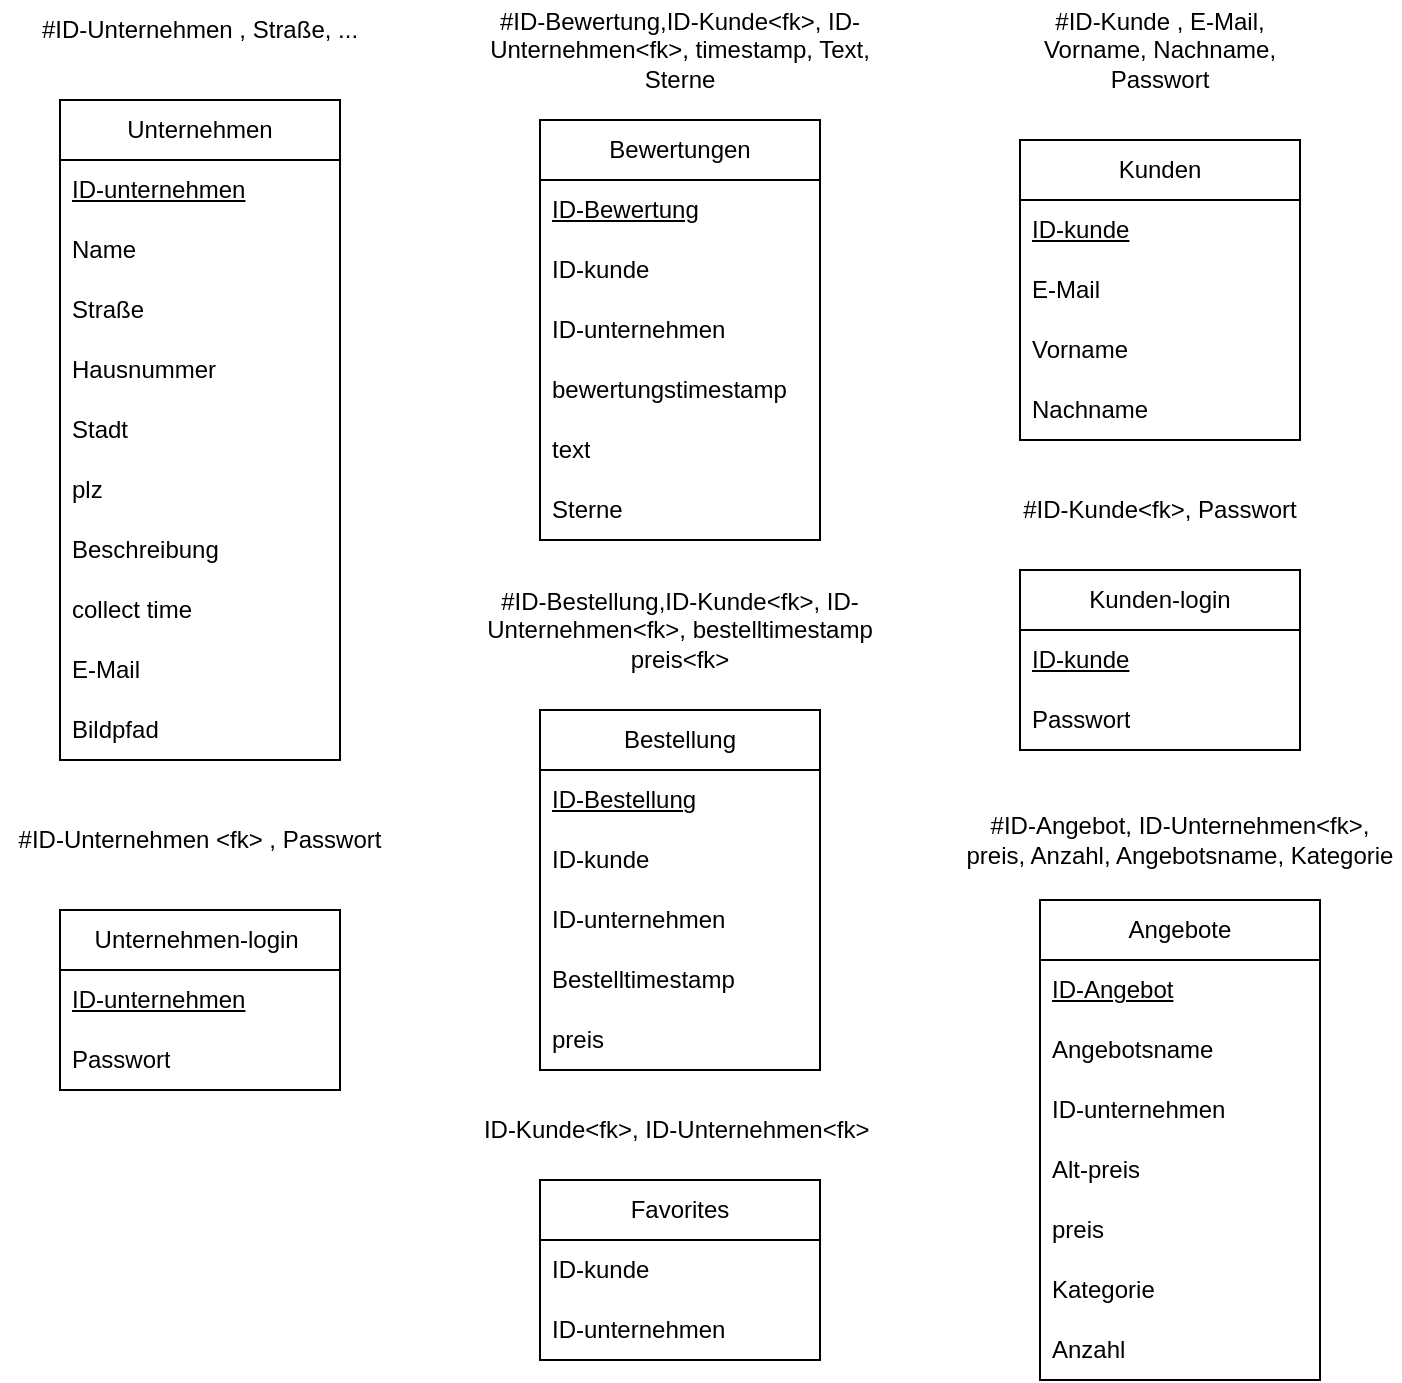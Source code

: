 <mxfile version="24.3.1" type="github">
  <diagram name="Seite-1" id="XpK8K5Z0zX7sCUyw5Zin">
    <mxGraphModel dx="966" dy="740" grid="1" gridSize="10" guides="1" tooltips="1" connect="1" arrows="1" fold="1" page="1" pageScale="1" pageWidth="827" pageHeight="1169" math="0" shadow="0">
      <root>
        <mxCell id="0" />
        <mxCell id="1" parent="0" />
        <mxCell id="WlFH5THysrJuf5H0K-VH-1" value="Unternehmen" style="swimlane;fontStyle=0;childLayout=stackLayout;horizontal=1;startSize=30;horizontalStack=0;resizeParent=1;resizeParentMax=0;resizeLast=0;collapsible=1;marginBottom=0;whiteSpace=wrap;html=1;" parent="1" vertex="1">
          <mxGeometry x="80" y="70" width="140" height="330" as="geometry" />
        </mxCell>
        <mxCell id="WlFH5THysrJuf5H0K-VH-28" value="ID-unternehmen" style="text;strokeColor=none;fillColor=none;align=left;verticalAlign=middle;spacingLeft=4;spacingRight=4;overflow=hidden;points=[[0,0.5],[1,0.5]];portConstraint=eastwest;rotatable=0;whiteSpace=wrap;html=1;fontStyle=4" parent="WlFH5THysrJuf5H0K-VH-1" vertex="1">
          <mxGeometry y="30" width="140" height="30" as="geometry" />
        </mxCell>
        <mxCell id="WlFH5THysrJuf5H0K-VH-46" value="Name" style="text;strokeColor=none;fillColor=none;align=left;verticalAlign=middle;spacingLeft=4;spacingRight=4;overflow=hidden;points=[[0,0.5],[1,0.5]];portConstraint=eastwest;rotatable=0;whiteSpace=wrap;html=1;fontStyle=0" parent="WlFH5THysrJuf5H0K-VH-1" vertex="1">
          <mxGeometry y="60" width="140" height="30" as="geometry" />
        </mxCell>
        <mxCell id="WlFH5THysrJuf5H0K-VH-15" value="Straße" style="text;strokeColor=none;fillColor=none;align=left;verticalAlign=middle;spacingLeft=4;spacingRight=4;overflow=hidden;points=[[0,0.5],[1,0.5]];portConstraint=eastwest;rotatable=0;whiteSpace=wrap;html=1;" parent="WlFH5THysrJuf5H0K-VH-1" vertex="1">
          <mxGeometry y="90" width="140" height="30" as="geometry" />
        </mxCell>
        <mxCell id="WlFH5THysrJuf5H0K-VH-18" value="Hausnummer" style="text;strokeColor=none;fillColor=none;align=left;verticalAlign=middle;spacingLeft=4;spacingRight=4;overflow=hidden;points=[[0,0.5],[1,0.5]];portConstraint=eastwest;rotatable=0;whiteSpace=wrap;html=1;" parent="WlFH5THysrJuf5H0K-VH-1" vertex="1">
          <mxGeometry y="120" width="140" height="30" as="geometry" />
        </mxCell>
        <mxCell id="WlFH5THysrJuf5H0K-VH-17" value="Stadt" style="text;strokeColor=none;fillColor=none;align=left;verticalAlign=middle;spacingLeft=4;spacingRight=4;overflow=hidden;points=[[0,0.5],[1,0.5]];portConstraint=eastwest;rotatable=0;whiteSpace=wrap;html=1;" parent="WlFH5THysrJuf5H0K-VH-1" vertex="1">
          <mxGeometry y="150" width="140" height="30" as="geometry" />
        </mxCell>
        <mxCell id="WlFH5THysrJuf5H0K-VH-19" value="plz" style="text;strokeColor=none;fillColor=none;align=left;verticalAlign=middle;spacingLeft=4;spacingRight=4;overflow=hidden;points=[[0,0.5],[1,0.5]];portConstraint=eastwest;rotatable=0;whiteSpace=wrap;html=1;" parent="WlFH5THysrJuf5H0K-VH-1" vertex="1">
          <mxGeometry y="180" width="140" height="30" as="geometry" />
        </mxCell>
        <mxCell id="WlFH5THysrJuf5H0K-VH-47" value="Beschreibung" style="text;strokeColor=none;fillColor=none;align=left;verticalAlign=middle;spacingLeft=4;spacingRight=4;overflow=hidden;points=[[0,0.5],[1,0.5]];portConstraint=eastwest;rotatable=0;whiteSpace=wrap;html=1;" parent="WlFH5THysrJuf5H0K-VH-1" vertex="1">
          <mxGeometry y="210" width="140" height="30" as="geometry" />
        </mxCell>
        <mxCell id="WlFH5THysrJuf5H0K-VH-52" value="collect time" style="text;strokeColor=none;fillColor=none;align=left;verticalAlign=middle;spacingLeft=4;spacingRight=4;overflow=hidden;points=[[0,0.5],[1,0.5]];portConstraint=eastwest;rotatable=0;whiteSpace=wrap;html=1;" parent="WlFH5THysrJuf5H0K-VH-1" vertex="1">
          <mxGeometry y="240" width="140" height="30" as="geometry" />
        </mxCell>
        <mxCell id="4j5FzDJvJHZ0aMeMSTDo-20" value="E-Mail" style="text;strokeColor=none;fillColor=none;align=left;verticalAlign=middle;spacingLeft=4;spacingRight=4;overflow=hidden;points=[[0,0.5],[1,0.5]];portConstraint=eastwest;rotatable=0;whiteSpace=wrap;html=1;fontStyle=0" vertex="1" parent="WlFH5THysrJuf5H0K-VH-1">
          <mxGeometry y="270" width="140" height="30" as="geometry" />
        </mxCell>
        <mxCell id="4j5FzDJvJHZ0aMeMSTDo-44" value="Bildpfad" style="text;strokeColor=none;fillColor=none;align=left;verticalAlign=middle;spacingLeft=4;spacingRight=4;overflow=hidden;points=[[0,0.5],[1,0.5]];portConstraint=eastwest;rotatable=0;whiteSpace=wrap;html=1;" vertex="1" parent="WlFH5THysrJuf5H0K-VH-1">
          <mxGeometry y="300" width="140" height="30" as="geometry" />
        </mxCell>
        <mxCell id="WlFH5THysrJuf5H0K-VH-5" value="Kunden" style="swimlane;fontStyle=0;childLayout=stackLayout;horizontal=1;startSize=30;horizontalStack=0;resizeParent=1;resizeParentMax=0;resizeLast=0;collapsible=1;marginBottom=0;whiteSpace=wrap;html=1;" parent="1" vertex="1">
          <mxGeometry x="560" y="90" width="140" height="150" as="geometry" />
        </mxCell>
        <mxCell id="WlFH5THysrJuf5H0K-VH-6" value="ID-kunde" style="text;strokeColor=none;fillColor=none;align=left;verticalAlign=middle;spacingLeft=4;spacingRight=4;overflow=hidden;points=[[0,0.5],[1,0.5]];portConstraint=eastwest;rotatable=0;whiteSpace=wrap;html=1;fontStyle=4" parent="WlFH5THysrJuf5H0K-VH-5" vertex="1">
          <mxGeometry y="30" width="140" height="30" as="geometry" />
        </mxCell>
        <mxCell id="WlFH5THysrJuf5H0K-VH-63" value="E-Mail" style="text;strokeColor=none;fillColor=none;align=left;verticalAlign=middle;spacingLeft=4;spacingRight=4;overflow=hidden;points=[[0,0.5],[1,0.5]];portConstraint=eastwest;rotatable=0;whiteSpace=wrap;html=1;fontStyle=0" parent="WlFH5THysrJuf5H0K-VH-5" vertex="1">
          <mxGeometry y="60" width="140" height="30" as="geometry" />
        </mxCell>
        <mxCell id="WlFH5THysrJuf5H0K-VH-7" value="Vorname" style="text;strokeColor=none;fillColor=none;align=left;verticalAlign=middle;spacingLeft=4;spacingRight=4;overflow=hidden;points=[[0,0.5],[1,0.5]];portConstraint=eastwest;rotatable=0;whiteSpace=wrap;html=1;" parent="WlFH5THysrJuf5H0K-VH-5" vertex="1">
          <mxGeometry y="90" width="140" height="30" as="geometry" />
        </mxCell>
        <mxCell id="WlFH5THysrJuf5H0K-VH-8" value="Nachname" style="text;strokeColor=none;fillColor=none;align=left;verticalAlign=middle;spacingLeft=4;spacingRight=4;overflow=hidden;points=[[0,0.5],[1,0.5]];portConstraint=eastwest;rotatable=0;whiteSpace=wrap;html=1;" parent="WlFH5THysrJuf5H0K-VH-5" vertex="1">
          <mxGeometry y="120" width="140" height="30" as="geometry" />
        </mxCell>
        <mxCell id="WlFH5THysrJuf5H0K-VH-20" value="Bewertungen" style="swimlane;fontStyle=0;childLayout=stackLayout;horizontal=1;startSize=30;horizontalStack=0;resizeParent=1;resizeParentMax=0;resizeLast=0;collapsible=1;marginBottom=0;whiteSpace=wrap;html=1;" parent="1" vertex="1">
          <mxGeometry x="320" y="80" width="140" height="210" as="geometry" />
        </mxCell>
        <mxCell id="4j5FzDJvJHZ0aMeMSTDo-2" value="&lt;u&gt;ID-Bewertung&lt;/u&gt;" style="text;strokeColor=none;fillColor=none;align=left;verticalAlign=middle;spacingLeft=4;spacingRight=4;overflow=hidden;points=[[0,0.5],[1,0.5]];portConstraint=eastwest;rotatable=0;whiteSpace=wrap;html=1;fontStyle=0" vertex="1" parent="WlFH5THysrJuf5H0K-VH-20">
          <mxGeometry y="30" width="140" height="30" as="geometry" />
        </mxCell>
        <mxCell id="WlFH5THysrJuf5H0K-VH-21" value="ID-kunde&amp;nbsp;" style="text;strokeColor=none;fillColor=none;align=left;verticalAlign=middle;spacingLeft=4;spacingRight=4;overflow=hidden;points=[[0,0.5],[1,0.5]];portConstraint=eastwest;rotatable=0;whiteSpace=wrap;html=1;fontStyle=0" parent="WlFH5THysrJuf5H0K-VH-20" vertex="1">
          <mxGeometry y="60" width="140" height="30" as="geometry" />
        </mxCell>
        <mxCell id="WlFH5THysrJuf5H0K-VH-35" value="ID-unternehmen" style="text;strokeColor=none;fillColor=none;align=left;verticalAlign=middle;spacingLeft=4;spacingRight=4;overflow=hidden;points=[[0,0.5],[1,0.5]];portConstraint=eastwest;rotatable=0;whiteSpace=wrap;html=1;fontStyle=0" parent="WlFH5THysrJuf5H0K-VH-20" vertex="1">
          <mxGeometry y="90" width="140" height="30" as="geometry" />
        </mxCell>
        <mxCell id="WlFH5THysrJuf5H0K-VH-61" value="bewertungstimestamp" style="text;strokeColor=none;fillColor=none;align=left;verticalAlign=middle;spacingLeft=4;spacingRight=4;overflow=hidden;points=[[0,0.5],[1,0.5]];portConstraint=eastwest;rotatable=0;whiteSpace=wrap;html=1;fontStyle=0" parent="WlFH5THysrJuf5H0K-VH-20" vertex="1">
          <mxGeometry y="120" width="140" height="30" as="geometry" />
        </mxCell>
        <mxCell id="WlFH5THysrJuf5H0K-VH-22" value="text" style="text;strokeColor=none;fillColor=none;align=left;verticalAlign=middle;spacingLeft=4;spacingRight=4;overflow=hidden;points=[[0,0.5],[1,0.5]];portConstraint=eastwest;rotatable=0;whiteSpace=wrap;html=1;" parent="WlFH5THysrJuf5H0K-VH-20" vertex="1">
          <mxGeometry y="150" width="140" height="30" as="geometry" />
        </mxCell>
        <mxCell id="WlFH5THysrJuf5H0K-VH-23" value="Sterne" style="text;strokeColor=none;fillColor=none;align=left;verticalAlign=middle;spacingLeft=4;spacingRight=4;overflow=hidden;points=[[0,0.5],[1,0.5]];portConstraint=eastwest;rotatable=0;whiteSpace=wrap;html=1;" parent="WlFH5THysrJuf5H0K-VH-20" vertex="1">
          <mxGeometry y="180" width="140" height="30" as="geometry" />
        </mxCell>
        <mxCell id="WlFH5THysrJuf5H0K-VH-66" value="#ID-Bewertung,ID-Kunde&amp;lt;fk&amp;gt;, ID-Unternehmen&amp;lt;fk&amp;gt;, timestamp, Text, Sterne" style="text;html=1;align=center;verticalAlign=middle;whiteSpace=wrap;rounded=0;" parent="1" vertex="1">
          <mxGeometry x="280" y="30" width="220" height="30" as="geometry" />
        </mxCell>
        <mxCell id="WlFH5THysrJuf5H0K-VH-67" value="#ID-Kunde , E-Mail, Vorname, Nachname, Passwort" style="text;html=1;align=center;verticalAlign=middle;whiteSpace=wrap;rounded=0;" parent="1" vertex="1">
          <mxGeometry x="550" y="30" width="160" height="30" as="geometry" />
        </mxCell>
        <mxCell id="WlFH5THysrJuf5H0K-VH-72" value="#ID-Unternehmen , Straße, ..." style="text;html=1;align=center;verticalAlign=middle;whiteSpace=wrap;rounded=0;" parent="1" vertex="1">
          <mxGeometry x="50" y="20" width="200" height="30" as="geometry" />
        </mxCell>
        <mxCell id="4j5FzDJvJHZ0aMeMSTDo-3" value="Kunden-login" style="swimlane;fontStyle=0;childLayout=stackLayout;horizontal=1;startSize=30;horizontalStack=0;resizeParent=1;resizeParentMax=0;resizeLast=0;collapsible=1;marginBottom=0;whiteSpace=wrap;html=1;" vertex="1" parent="1">
          <mxGeometry x="560" y="305" width="140" height="90" as="geometry" />
        </mxCell>
        <mxCell id="4j5FzDJvJHZ0aMeMSTDo-4" value="ID-kunde" style="text;strokeColor=none;fillColor=none;align=left;verticalAlign=middle;spacingLeft=4;spacingRight=4;overflow=hidden;points=[[0,0.5],[1,0.5]];portConstraint=eastwest;rotatable=0;whiteSpace=wrap;html=1;fontStyle=4" vertex="1" parent="4j5FzDJvJHZ0aMeMSTDo-3">
          <mxGeometry y="30" width="140" height="30" as="geometry" />
        </mxCell>
        <mxCell id="4j5FzDJvJHZ0aMeMSTDo-8" value="Passwort" style="text;strokeColor=none;fillColor=none;align=left;verticalAlign=middle;spacingLeft=4;spacingRight=4;overflow=hidden;points=[[0,0.5],[1,0.5]];portConstraint=eastwest;rotatable=0;whiteSpace=wrap;html=1;" vertex="1" parent="4j5FzDJvJHZ0aMeMSTDo-3">
          <mxGeometry y="60" width="140" height="30" as="geometry" />
        </mxCell>
        <mxCell id="4j5FzDJvJHZ0aMeMSTDo-9" value="#ID-Kunde&amp;lt;fk&amp;gt;, Passwort" style="text;html=1;align=center;verticalAlign=middle;whiteSpace=wrap;rounded=0;" vertex="1" parent="1">
          <mxGeometry x="550" y="260" width="160" height="30" as="geometry" />
        </mxCell>
        <mxCell id="4j5FzDJvJHZ0aMeMSTDo-10" value="Unternehmen-login&amp;nbsp;" style="swimlane;fontStyle=0;childLayout=stackLayout;horizontal=1;startSize=30;horizontalStack=0;resizeParent=1;resizeParentMax=0;resizeLast=0;collapsible=1;marginBottom=0;whiteSpace=wrap;html=1;" vertex="1" parent="1">
          <mxGeometry x="80" y="475" width="140" height="90" as="geometry" />
        </mxCell>
        <mxCell id="4j5FzDJvJHZ0aMeMSTDo-11" value="ID-unternehmen" style="text;strokeColor=none;fillColor=none;align=left;verticalAlign=middle;spacingLeft=4;spacingRight=4;overflow=hidden;points=[[0,0.5],[1,0.5]];portConstraint=eastwest;rotatable=0;whiteSpace=wrap;html=1;fontStyle=4" vertex="1" parent="4j5FzDJvJHZ0aMeMSTDo-10">
          <mxGeometry y="30" width="140" height="30" as="geometry" />
        </mxCell>
        <mxCell id="4j5FzDJvJHZ0aMeMSTDo-19" value="Passwort" style="text;strokeColor=none;fillColor=none;align=left;verticalAlign=middle;spacingLeft=4;spacingRight=4;overflow=hidden;points=[[0,0.5],[1,0.5]];portConstraint=eastwest;rotatable=0;whiteSpace=wrap;html=1;" vertex="1" parent="4j5FzDJvJHZ0aMeMSTDo-10">
          <mxGeometry y="60" width="140" height="30" as="geometry" />
        </mxCell>
        <mxCell id="4j5FzDJvJHZ0aMeMSTDo-21" value="#ID-Unternehmen &amp;lt;fk&amp;gt; , Passwort" style="text;html=1;align=center;verticalAlign=middle;whiteSpace=wrap;rounded=0;" vertex="1" parent="1">
          <mxGeometry x="50" y="425" width="200" height="30" as="geometry" />
        </mxCell>
        <mxCell id="4j5FzDJvJHZ0aMeMSTDo-22" value="Bestellung" style="swimlane;fontStyle=0;childLayout=stackLayout;horizontal=1;startSize=30;horizontalStack=0;resizeParent=1;resizeParentMax=0;resizeLast=0;collapsible=1;marginBottom=0;whiteSpace=wrap;html=1;" vertex="1" parent="1">
          <mxGeometry x="320" y="375" width="140" height="180" as="geometry" />
        </mxCell>
        <mxCell id="4j5FzDJvJHZ0aMeMSTDo-23" value="&lt;u&gt;ID-Bestellung&lt;/u&gt;" style="text;strokeColor=none;fillColor=none;align=left;verticalAlign=middle;spacingLeft=4;spacingRight=4;overflow=hidden;points=[[0,0.5],[1,0.5]];portConstraint=eastwest;rotatable=0;whiteSpace=wrap;html=1;fontStyle=0" vertex="1" parent="4j5FzDJvJHZ0aMeMSTDo-22">
          <mxGeometry y="30" width="140" height="30" as="geometry" />
        </mxCell>
        <mxCell id="4j5FzDJvJHZ0aMeMSTDo-24" value="ID-kunde&amp;nbsp;" style="text;strokeColor=none;fillColor=none;align=left;verticalAlign=middle;spacingLeft=4;spacingRight=4;overflow=hidden;points=[[0,0.5],[1,0.5]];portConstraint=eastwest;rotatable=0;whiteSpace=wrap;html=1;fontStyle=0" vertex="1" parent="4j5FzDJvJHZ0aMeMSTDo-22">
          <mxGeometry y="60" width="140" height="30" as="geometry" />
        </mxCell>
        <mxCell id="4j5FzDJvJHZ0aMeMSTDo-25" value="ID-unternehmen" style="text;strokeColor=none;fillColor=none;align=left;verticalAlign=middle;spacingLeft=4;spacingRight=4;overflow=hidden;points=[[0,0.5],[1,0.5]];portConstraint=eastwest;rotatable=0;whiteSpace=wrap;html=1;fontStyle=0" vertex="1" parent="4j5FzDJvJHZ0aMeMSTDo-22">
          <mxGeometry y="90" width="140" height="30" as="geometry" />
        </mxCell>
        <mxCell id="4j5FzDJvJHZ0aMeMSTDo-31" value="Bestelltimestamp" style="text;strokeColor=none;fillColor=none;align=left;verticalAlign=middle;spacingLeft=4;spacingRight=4;overflow=hidden;points=[[0,0.5],[1,0.5]];portConstraint=eastwest;rotatable=0;whiteSpace=wrap;html=1;fontStyle=0" vertex="1" parent="4j5FzDJvJHZ0aMeMSTDo-22">
          <mxGeometry y="120" width="140" height="30" as="geometry" />
        </mxCell>
        <mxCell id="4j5FzDJvJHZ0aMeMSTDo-38" value="preis" style="text;strokeColor=none;fillColor=none;align=left;verticalAlign=middle;spacingLeft=4;spacingRight=4;overflow=hidden;points=[[0,0.5],[1,0.5]];portConstraint=eastwest;rotatable=0;whiteSpace=wrap;html=1;fontStyle=0" vertex="1" parent="4j5FzDJvJHZ0aMeMSTDo-22">
          <mxGeometry y="150" width="140" height="30" as="geometry" />
        </mxCell>
        <mxCell id="4j5FzDJvJHZ0aMeMSTDo-29" value="#ID-Bestellung,ID-Kunde&amp;lt;fk&amp;gt;, ID-Unternehmen&amp;lt;fk&amp;gt;, bestelltimestamp&lt;div&gt;preis&amp;lt;fk&amp;gt;&lt;/div&gt;" style="text;html=1;align=center;verticalAlign=middle;whiteSpace=wrap;rounded=0;" vertex="1" parent="1">
          <mxGeometry x="280" y="320" width="220" height="30" as="geometry" />
        </mxCell>
        <mxCell id="4j5FzDJvJHZ0aMeMSTDo-32" value="Angebote" style="swimlane;fontStyle=0;childLayout=stackLayout;horizontal=1;startSize=30;horizontalStack=0;resizeParent=1;resizeParentMax=0;resizeLast=0;collapsible=1;marginBottom=0;whiteSpace=wrap;html=1;" vertex="1" parent="1">
          <mxGeometry x="570" y="470" width="140" height="240" as="geometry" />
        </mxCell>
        <mxCell id="4j5FzDJvJHZ0aMeMSTDo-33" value="&lt;u&gt;ID-Angebot&lt;/u&gt;" style="text;strokeColor=none;fillColor=none;align=left;verticalAlign=middle;spacingLeft=4;spacingRight=4;overflow=hidden;points=[[0,0.5],[1,0.5]];portConstraint=eastwest;rotatable=0;whiteSpace=wrap;html=1;fontStyle=0" vertex="1" parent="4j5FzDJvJHZ0aMeMSTDo-32">
          <mxGeometry y="30" width="140" height="30" as="geometry" />
        </mxCell>
        <mxCell id="4j5FzDJvJHZ0aMeMSTDo-45" value="Angebotsname" style="text;strokeColor=none;fillColor=none;align=left;verticalAlign=middle;spacingLeft=4;spacingRight=4;overflow=hidden;points=[[0,0.5],[1,0.5]];portConstraint=eastwest;rotatable=0;whiteSpace=wrap;html=1;fontStyle=0" vertex="1" parent="4j5FzDJvJHZ0aMeMSTDo-32">
          <mxGeometry y="60" width="140" height="30" as="geometry" />
        </mxCell>
        <mxCell id="4j5FzDJvJHZ0aMeMSTDo-35" value="ID-unternehmen" style="text;strokeColor=none;fillColor=none;align=left;verticalAlign=middle;spacingLeft=4;spacingRight=4;overflow=hidden;points=[[0,0.5],[1,0.5]];portConstraint=eastwest;rotatable=0;whiteSpace=wrap;html=1;fontStyle=0" vertex="1" parent="4j5FzDJvJHZ0aMeMSTDo-32">
          <mxGeometry y="90" width="140" height="30" as="geometry" />
        </mxCell>
        <mxCell id="4j5FzDJvJHZ0aMeMSTDo-54" value="Alt-preis" style="text;strokeColor=none;fillColor=none;align=left;verticalAlign=middle;spacingLeft=4;spacingRight=4;overflow=hidden;points=[[0,0.5],[1,0.5]];portConstraint=eastwest;rotatable=0;whiteSpace=wrap;html=1;fontStyle=0" vertex="1" parent="4j5FzDJvJHZ0aMeMSTDo-32">
          <mxGeometry y="120" width="140" height="30" as="geometry" />
        </mxCell>
        <mxCell id="4j5FzDJvJHZ0aMeMSTDo-30" value="preis" style="text;strokeColor=none;fillColor=none;align=left;verticalAlign=middle;spacingLeft=4;spacingRight=4;overflow=hidden;points=[[0,0.5],[1,0.5]];portConstraint=eastwest;rotatable=0;whiteSpace=wrap;html=1;fontStyle=0" vertex="1" parent="4j5FzDJvJHZ0aMeMSTDo-32">
          <mxGeometry y="150" width="140" height="30" as="geometry" />
        </mxCell>
        <mxCell id="4j5FzDJvJHZ0aMeMSTDo-46" value="Kategorie" style="text;strokeColor=none;fillColor=none;align=left;verticalAlign=middle;spacingLeft=4;spacingRight=4;overflow=hidden;points=[[0,0.5],[1,0.5]];portConstraint=eastwest;rotatable=0;whiteSpace=wrap;html=1;" vertex="1" parent="4j5FzDJvJHZ0aMeMSTDo-32">
          <mxGeometry y="180" width="140" height="30" as="geometry" />
        </mxCell>
        <mxCell id="4j5FzDJvJHZ0aMeMSTDo-43" value="Anzahl" style="text;strokeColor=none;fillColor=none;align=left;verticalAlign=middle;spacingLeft=4;spacingRight=4;overflow=hidden;points=[[0,0.5],[1,0.5]];portConstraint=eastwest;rotatable=0;whiteSpace=wrap;html=1;fontStyle=0" vertex="1" parent="4j5FzDJvJHZ0aMeMSTDo-32">
          <mxGeometry y="210" width="140" height="30" as="geometry" />
        </mxCell>
        <mxCell id="4j5FzDJvJHZ0aMeMSTDo-37" value="#ID-Angebot, ID-Unternehmen&amp;lt;fk&amp;gt;, preis, Anzahl, Angebotsname, Kategorie" style="text;html=1;align=center;verticalAlign=middle;whiteSpace=wrap;rounded=0;" vertex="1" parent="1">
          <mxGeometry x="530" y="425" width="220" height="30" as="geometry" />
        </mxCell>
        <mxCell id="4j5FzDJvJHZ0aMeMSTDo-47" value="Favorites" style="swimlane;fontStyle=0;childLayout=stackLayout;horizontal=1;startSize=30;horizontalStack=0;resizeParent=1;resizeParentMax=0;resizeLast=0;collapsible=1;marginBottom=0;whiteSpace=wrap;html=1;" vertex="1" parent="1">
          <mxGeometry x="320" y="610" width="140" height="90" as="geometry" />
        </mxCell>
        <mxCell id="4j5FzDJvJHZ0aMeMSTDo-49" value="ID-kunde&amp;nbsp;" style="text;strokeColor=none;fillColor=none;align=left;verticalAlign=middle;spacingLeft=4;spacingRight=4;overflow=hidden;points=[[0,0.5],[1,0.5]];portConstraint=eastwest;rotatable=0;whiteSpace=wrap;html=1;fontStyle=0" vertex="1" parent="4j5FzDJvJHZ0aMeMSTDo-47">
          <mxGeometry y="30" width="140" height="30" as="geometry" />
        </mxCell>
        <mxCell id="4j5FzDJvJHZ0aMeMSTDo-50" value="ID-unternehmen" style="text;strokeColor=none;fillColor=none;align=left;verticalAlign=middle;spacingLeft=4;spacingRight=4;overflow=hidden;points=[[0,0.5],[1,0.5]];portConstraint=eastwest;rotatable=0;whiteSpace=wrap;html=1;fontStyle=0" vertex="1" parent="4j5FzDJvJHZ0aMeMSTDo-47">
          <mxGeometry y="60" width="140" height="30" as="geometry" />
        </mxCell>
        <mxCell id="4j5FzDJvJHZ0aMeMSTDo-53" value="ID-Kunde&amp;lt;fk&amp;gt;, ID-Unternehmen&amp;lt;fk&amp;gt;&amp;nbsp;" style="text;html=1;align=center;verticalAlign=middle;whiteSpace=wrap;rounded=0;" vertex="1" parent="1">
          <mxGeometry x="280" y="570" width="220" height="30" as="geometry" />
        </mxCell>
      </root>
    </mxGraphModel>
  </diagram>
</mxfile>
